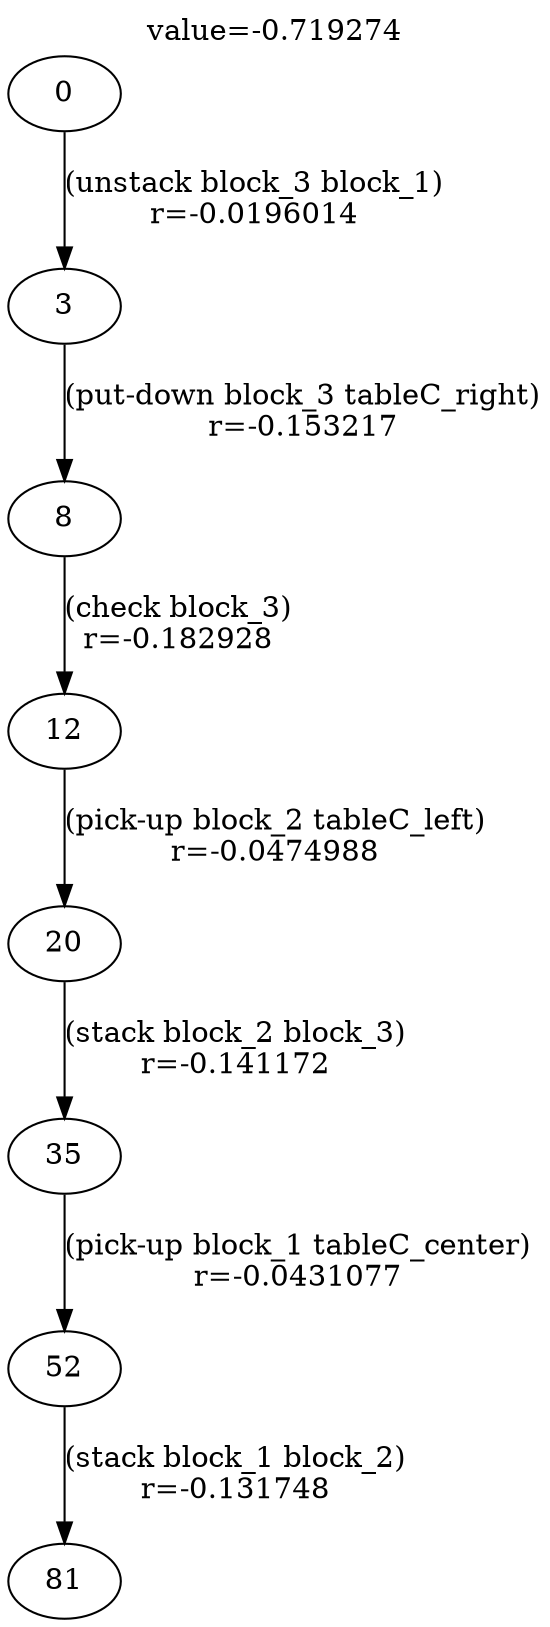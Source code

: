 digraph g{
label="value=-0.719274"
labelloc=top
0->3 [ label="(unstack block_3 block_1)
r=-0.0196014" ];
3->8 [ label="(put-down block_3 tableC_right)
r=-0.153217" ];
8->12 [ label="(check block_3)
r=-0.182928" ];
12->20 [ label="(pick-up block_2 tableC_left)
r=-0.0474988" ];
20->35 [ label="(stack block_2 block_3)
r=-0.141172" ];
35->52 [ label="(pick-up block_1 tableC_center)
r=-0.0431077" ];
52->81 [ label="(stack block_1 block_2)
r=-0.131748" ];
}
